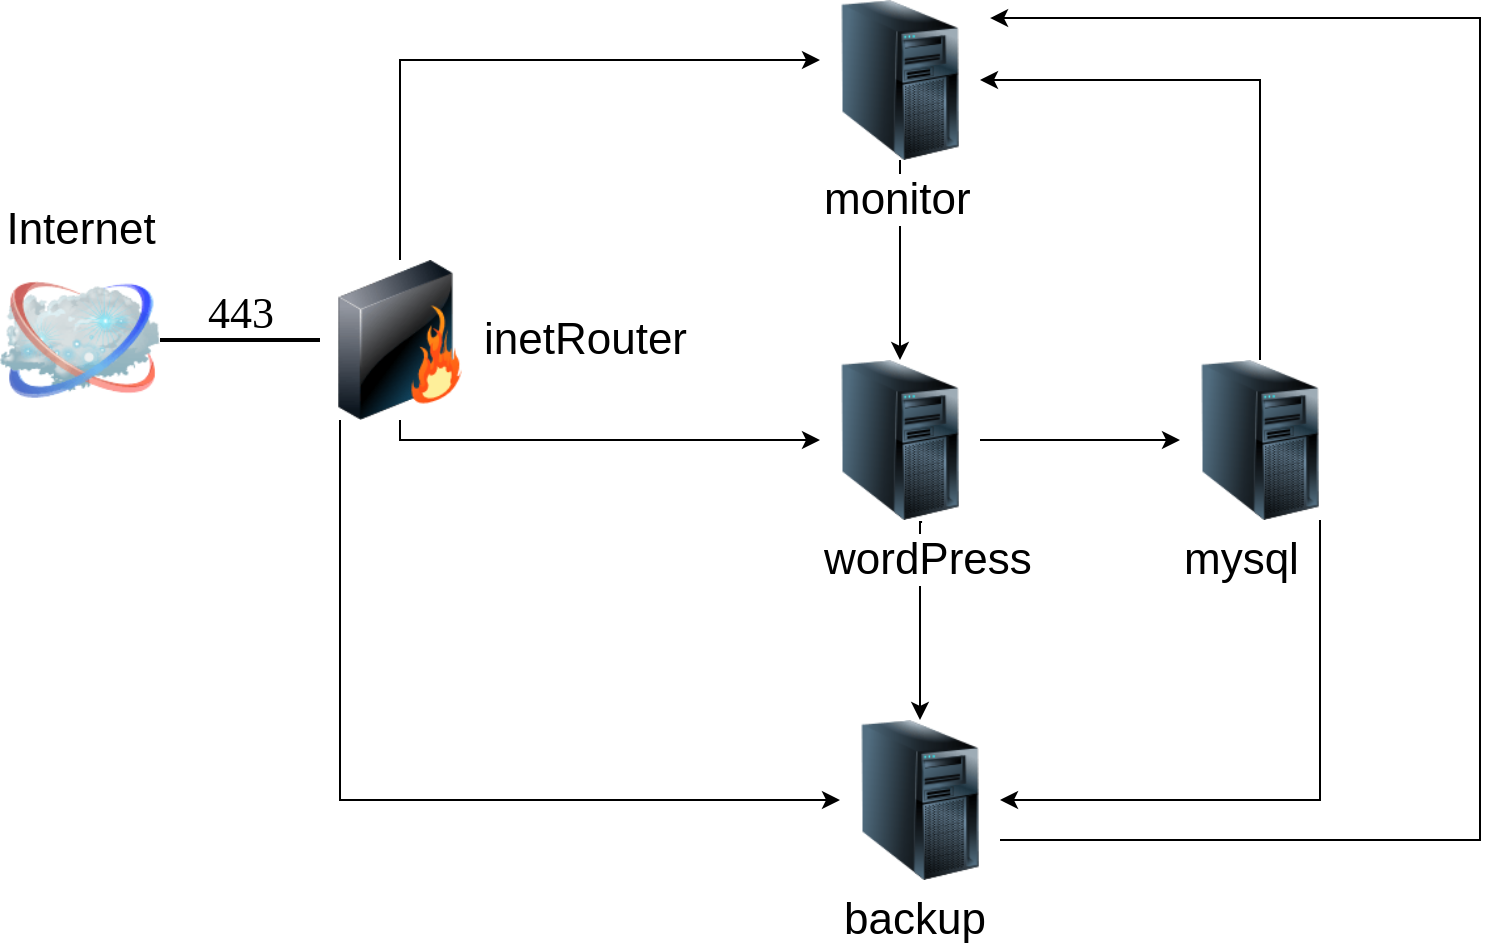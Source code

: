 <mxfile version="17.4.4" type="device"><diagram name="Page-1" id="55a83fd1-7818-8e21-69c5-c3457e3827bb"><mxGraphModel dx="1367" dy="764" grid="1" gridSize="10" guides="1" tooltips="1" connect="1" arrows="1" fold="1" page="1" pageScale="1" pageWidth="1100" pageHeight="850" background="none" math="0" shadow="0"><root><mxCell id="0"/><mxCell id="1" parent="0"/><mxCell id="69ecfefc5c41e42c-2" value="Internet" style="image;html=1;labelBackgroundColor=#ffffff;image=img/lib/clip_art/networking/Cloud_128x128.png;rounded=1;shadow=0;comic=0;strokeWidth=2;fontSize=22;labelPosition=center;verticalLabelPosition=top;align=center;verticalAlign=bottom;" parent="1" vertex="1"><mxGeometry x="60" y="320" width="80" height="80" as="geometry"/></mxCell><mxCell id="69ecfefc5c41e42c-19" value="&lt;div&gt;443&lt;/div&gt;&lt;div&gt;&lt;br&gt;&lt;/div&gt;" style="edgeStyle=none;rounded=0;html=1;labelBackgroundColor=none;endArrow=none;strokeWidth=2;fontFamily=Verdana;fontSize=22" parent="1" source="69ecfefc5c41e42c-3" target="69ecfefc5c41e42c-2" edge="1"><mxGeometry relative="1" as="geometry"/></mxCell><mxCell id="lD1Oimh3KXmpzGW1WJT--14" style="edgeStyle=orthogonalEdgeStyle;rounded=0;orthogonalLoop=1;jettySize=auto;html=1;exitX=0.5;exitY=1;exitDx=0;exitDy=0;fontSize=22;" edge="1" parent="1" source="69ecfefc5c41e42c-3" target="lD1Oimh3KXmpzGW1WJT--1"><mxGeometry relative="1" as="geometry"><Array as="points"><mxPoint x="260" y="410"/></Array></mxGeometry></mxCell><mxCell id="lD1Oimh3KXmpzGW1WJT--19" style="edgeStyle=orthogonalEdgeStyle;rounded=0;orthogonalLoop=1;jettySize=auto;html=1;fontSize=22;" edge="1" parent="1" source="69ecfefc5c41e42c-3" target="lD1Oimh3KXmpzGW1WJT--5"><mxGeometry relative="1" as="geometry"><Array as="points"><mxPoint x="230" y="590"/></Array></mxGeometry></mxCell><object label="&lt;div&gt;inetRouter&lt;/div&gt;" id="69ecfefc5c41e42c-3"><mxCell style="image;html=1;labelBackgroundColor=#ffffff;image=img/lib/clip_art/networking/Firewall_128x128.png;rounded=1;shadow=0;comic=0;strokeWidth=2;fontSize=22;labelPosition=right;verticalLabelPosition=middle;align=left;verticalAlign=middle;" parent="1" vertex="1"><mxGeometry x="220" y="320" width="80" height="80" as="geometry"/></mxCell></object><mxCell id="lD1Oimh3KXmpzGW1WJT--9" style="edgeStyle=orthogonalEdgeStyle;rounded=0;orthogonalLoop=1;jettySize=auto;html=1;fontSize=22;" edge="1" parent="1" source="lD1Oimh3KXmpzGW1WJT--1" target="lD1Oimh3KXmpzGW1WJT--7"><mxGeometry relative="1" as="geometry"/></mxCell><mxCell id="lD1Oimh3KXmpzGW1WJT--17" style="edgeStyle=orthogonalEdgeStyle;rounded=0;orthogonalLoop=1;jettySize=auto;html=1;exitX=0.638;exitY=1.013;exitDx=0;exitDy=0;fontSize=22;exitPerimeter=0;" edge="1" parent="1" source="lD1Oimh3KXmpzGW1WJT--1" target="lD1Oimh3KXmpzGW1WJT--5"><mxGeometry relative="1" as="geometry"><Array as="points"><mxPoint x="520" y="451"/></Array></mxGeometry></mxCell><object label="&lt;div style=&quot;font-size: 22px&quot;&gt;&lt;font style=&quot;font-size: 22px&quot;&gt;wordPress&lt;/font&gt;&lt;/div&gt;" id="lD1Oimh3KXmpzGW1WJT--1"><mxCell style="image;html=1;image=img/lib/clip_art/computers/Server_Tower_128x128.png;align=left;" vertex="1" parent="1"><mxGeometry x="470" y="370" width="80" height="80" as="geometry"/></mxCell></object><mxCell id="lD1Oimh3KXmpzGW1WJT--25" style="edgeStyle=orthogonalEdgeStyle;rounded=0;orthogonalLoop=1;jettySize=auto;html=1;exitX=1;exitY=0.75;exitDx=0;exitDy=0;entryX=1.063;entryY=0.113;entryDx=0;entryDy=0;entryPerimeter=0;fontSize=22;strokeColor=default;" edge="1" parent="1" source="lD1Oimh3KXmpzGW1WJT--5" target="lD1Oimh3KXmpzGW1WJT--20"><mxGeometry relative="1" as="geometry"><Array as="points"><mxPoint x="800" y="610"/><mxPoint x="800" y="199"/></Array></mxGeometry></mxCell><object label="&lt;div style=&quot;font-size: 22px&quot;&gt;backup&lt;/div&gt;" id="lD1Oimh3KXmpzGW1WJT--5"><mxCell style="image;html=1;image=img/lib/clip_art/computers/Server_Tower_128x128.png;align=left;" vertex="1" parent="1"><mxGeometry x="480" y="550" width="80" height="80" as="geometry"/></mxCell></object><mxCell id="lD1Oimh3KXmpzGW1WJT--18" style="edgeStyle=orthogonalEdgeStyle;rounded=0;orthogonalLoop=1;jettySize=auto;html=1;fontSize=22;" edge="1" parent="1" source="lD1Oimh3KXmpzGW1WJT--7" target="lD1Oimh3KXmpzGW1WJT--5"><mxGeometry relative="1" as="geometry"><Array as="points"><mxPoint x="720" y="590"/></Array></mxGeometry></mxCell><object label="&lt;div style=&quot;font-size: 22px&quot;&gt;&lt;font style=&quot;font-size: 22px&quot;&gt;mysql&lt;/font&gt;&lt;/div&gt;" id="lD1Oimh3KXmpzGW1WJT--7"><mxCell style="image;html=1;image=img/lib/clip_art/computers/Server_Tower_128x128.png;align=left;" vertex="1" parent="1"><mxGeometry x="650" y="370" width="80" height="80" as="geometry"/></mxCell></object><mxCell id="lD1Oimh3KXmpzGW1WJT--21" style="edgeStyle=orthogonalEdgeStyle;rounded=0;orthogonalLoop=1;jettySize=auto;html=1;fontSize=22;" edge="1" parent="1" source="69ecfefc5c41e42c-3" target="lD1Oimh3KXmpzGW1WJT--20"><mxGeometry relative="1" as="geometry"><Array as="points"><mxPoint x="260" y="220"/></Array></mxGeometry></mxCell><mxCell id="lD1Oimh3KXmpzGW1WJT--22" style="edgeStyle=orthogonalEdgeStyle;rounded=0;orthogonalLoop=1;jettySize=auto;html=1;fontSize=22;" edge="1" parent="1" source="lD1Oimh3KXmpzGW1WJT--20" target="lD1Oimh3KXmpzGW1WJT--1"><mxGeometry relative="1" as="geometry"/></mxCell><mxCell id="lD1Oimh3KXmpzGW1WJT--23" style="edgeStyle=orthogonalEdgeStyle;rounded=0;orthogonalLoop=1;jettySize=auto;html=1;fontSize=22;" edge="1" parent="1" source="lD1Oimh3KXmpzGW1WJT--7" target="lD1Oimh3KXmpzGW1WJT--20"><mxGeometry relative="1" as="geometry"><Array as="points"><mxPoint x="690" y="230"/></Array></mxGeometry></mxCell><object label="&lt;div style=&quot;font-size: 22px&quot;&gt;monitor&lt;/div&gt;" id="lD1Oimh3KXmpzGW1WJT--20"><mxCell style="image;html=1;image=img/lib/clip_art/computers/Server_Tower_128x128.png;align=left;" vertex="1" parent="1"><mxGeometry x="470" y="190" width="80" height="80" as="geometry"/></mxCell></object></root></mxGraphModel></diagram></mxfile>